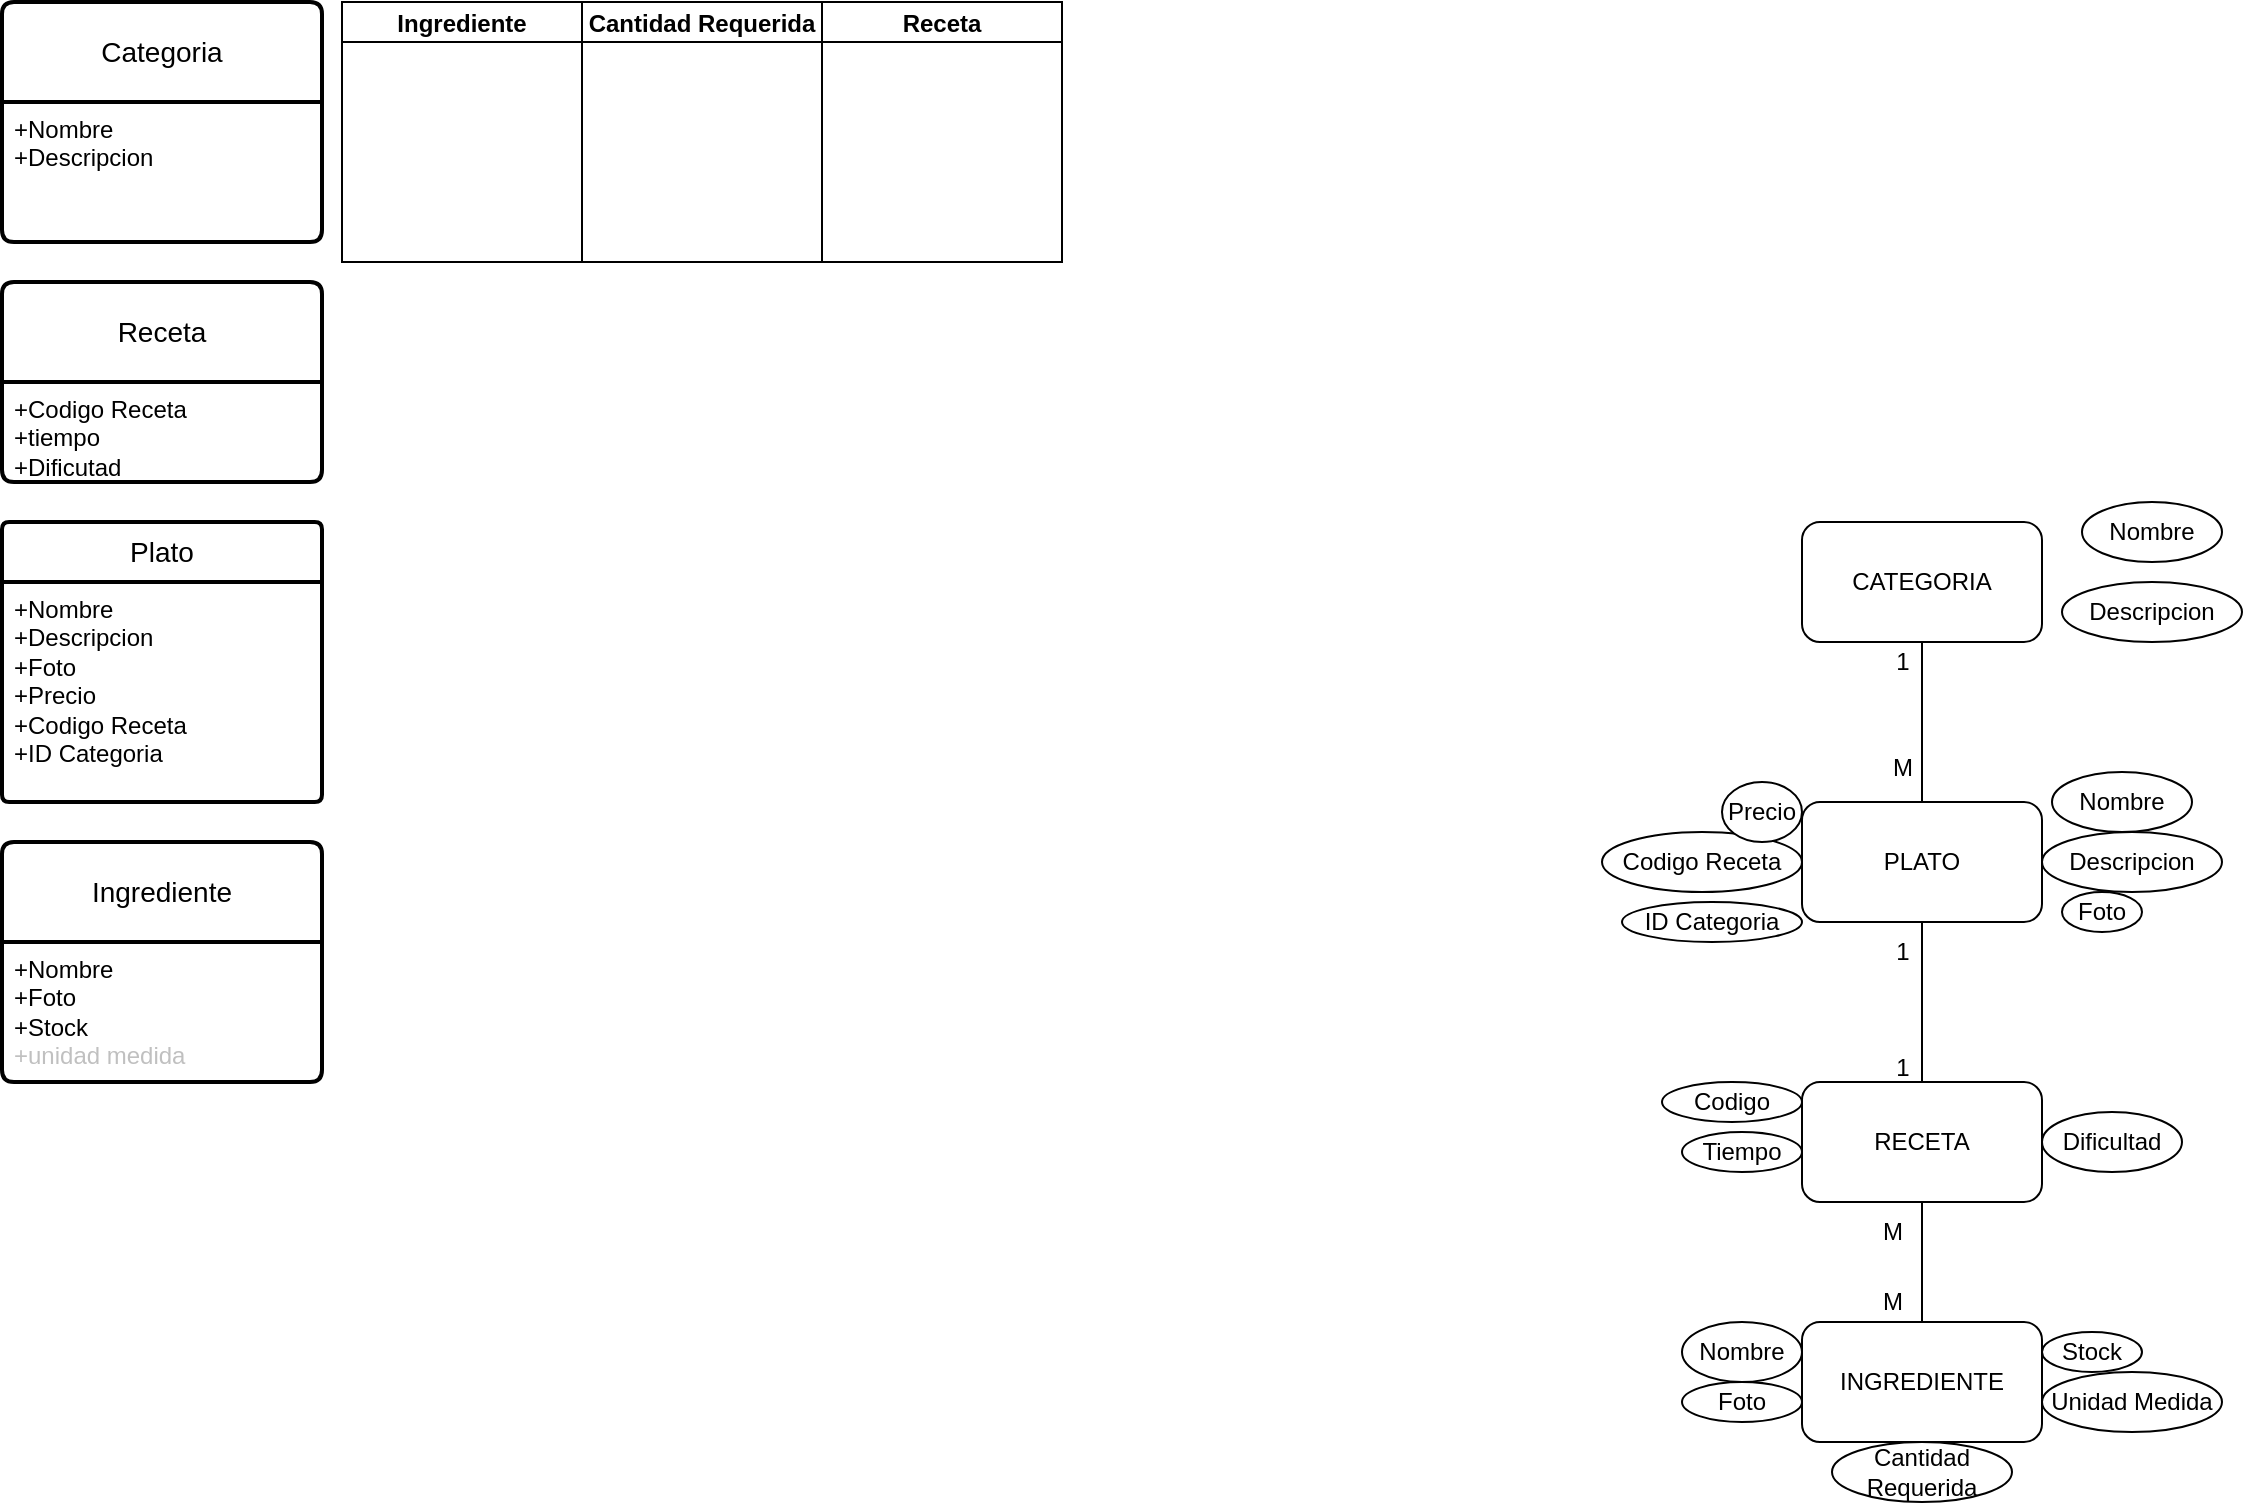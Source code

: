 <mxfile>
    <diagram id="2Zi4pnlIupRuqGsFfzYi" name="Page-1">
        <mxGraphModel dx="2299" dy="1124" grid="1" gridSize="10" guides="1" tooltips="1" connect="1" arrows="1" fold="1" page="1" pageScale="1" pageWidth="1654" pageHeight="1169" math="0" shadow="0">
            <root>
                <mxCell id="0"/>
                <mxCell id="1" parent="0"/>
                <mxCell id="2" value="Receta" style="swimlane;childLayout=stackLayout;horizontal=1;startSize=50;horizontalStack=0;rounded=1;fontSize=14;fontStyle=0;strokeWidth=2;resizeParent=0;resizeLast=1;shadow=0;dashed=0;align=center;arcSize=4;whiteSpace=wrap;html=1;" vertex="1" parent="1">
                    <mxGeometry x="10" y="160" width="160" height="100" as="geometry"/>
                </mxCell>
                <mxCell id="3" value="+Codigo Receta&lt;br&gt;+tiempo&lt;div&gt;+Dificutad&lt;/div&gt;&lt;div&gt;&lt;br&gt;&lt;/div&gt;" style="align=left;strokeColor=none;fillColor=none;spacingLeft=4;fontSize=12;verticalAlign=top;resizable=0;rotatable=0;part=1;html=1;" vertex="1" parent="2">
                    <mxGeometry y="50" width="160" height="50" as="geometry"/>
                </mxCell>
                <mxCell id="5" value="Plato" style="swimlane;childLayout=stackLayout;horizontal=1;startSize=30;horizontalStack=0;rounded=1;fontSize=14;fontStyle=0;strokeWidth=2;resizeParent=0;resizeLast=1;shadow=0;dashed=0;align=center;arcSize=4;whiteSpace=wrap;html=1;" vertex="1" parent="1">
                    <mxGeometry x="10" y="280" width="160" height="140" as="geometry"/>
                </mxCell>
                <mxCell id="6" value="+Nombre&lt;br&gt;+Descripcion&lt;br&gt;+Foto&lt;div&gt;+Precio&lt;/div&gt;&lt;div&gt;+Codigo Receta&lt;/div&gt;&lt;div&gt;+ID Categoria&lt;/div&gt;" style="align=left;strokeColor=none;fillColor=none;spacingLeft=4;fontSize=12;verticalAlign=top;resizable=0;rotatable=0;part=1;html=1;" vertex="1" parent="5">
                    <mxGeometry y="30" width="160" height="110" as="geometry"/>
                </mxCell>
                <mxCell id="7" value="Categoria" style="swimlane;childLayout=stackLayout;horizontal=1;startSize=50;horizontalStack=0;rounded=1;fontSize=14;fontStyle=0;strokeWidth=2;resizeParent=0;resizeLast=1;shadow=0;dashed=0;align=center;arcSize=4;whiteSpace=wrap;html=1;" vertex="1" parent="1">
                    <mxGeometry x="10" y="20" width="160" height="120" as="geometry"/>
                </mxCell>
                <mxCell id="8" value="+Nombre&lt;br&gt;+Descripcion&lt;div&gt;&lt;br/&gt;&lt;/div&gt;" style="align=left;strokeColor=none;fillColor=none;spacingLeft=4;fontSize=12;verticalAlign=top;resizable=0;rotatable=0;part=1;html=1;" vertex="1" parent="7">
                    <mxGeometry y="50" width="160" height="70" as="geometry"/>
                </mxCell>
                <mxCell id="9" value="Ingrediente" style="swimlane;childLayout=stackLayout;horizontal=1;startSize=50;horizontalStack=0;rounded=1;fontSize=14;fontStyle=0;strokeWidth=2;resizeParent=0;resizeLast=1;shadow=0;dashed=0;align=center;arcSize=4;whiteSpace=wrap;html=1;" vertex="1" parent="1">
                    <mxGeometry x="10" y="440" width="160" height="120" as="geometry"/>
                </mxCell>
                <mxCell id="10" value="+Nombre&lt;div&gt;+Foto&lt;br&gt;+Stock&lt;/div&gt;&lt;div&gt;&lt;span style=&quot;color: rgb(192, 192, 192);&quot;&gt;+unidad medida&lt;/span&gt;&lt;/div&gt;" style="align=left;strokeColor=none;fillColor=none;spacingLeft=4;fontSize=12;verticalAlign=top;resizable=0;rotatable=0;part=1;html=1;" vertex="1" parent="9">
                    <mxGeometry y="50" width="160" height="70" as="geometry"/>
                </mxCell>
                <mxCell id="16" value="" style="group" vertex="1" connectable="0" parent="1">
                    <mxGeometry x="180" y="20" width="360" height="130" as="geometry"/>
                </mxCell>
                <mxCell id="12" value="Ingrediente" style="swimlane;startSize=20;" vertex="1" parent="16">
                    <mxGeometry width="120" height="130" as="geometry"/>
                </mxCell>
                <mxCell id="13" value="Cantidad Requerida" style="swimlane;startSize=20;" vertex="1" parent="16">
                    <mxGeometry x="120" width="120" height="130" as="geometry"/>
                </mxCell>
                <mxCell id="14" value="Receta" style="swimlane;startSize=20;" vertex="1" parent="16">
                    <mxGeometry x="240" width="120" height="130" as="geometry"/>
                </mxCell>
                <mxCell id="17" value="INGREDIENTE" style="rounded=1;whiteSpace=wrap;html=1;" vertex="1" parent="1">
                    <mxGeometry x="910" y="680" width="120" height="60" as="geometry"/>
                </mxCell>
                <mxCell id="18" value="PLATO" style="rounded=1;whiteSpace=wrap;html=1;" vertex="1" parent="1">
                    <mxGeometry x="910" y="420" width="120" height="60" as="geometry"/>
                </mxCell>
                <mxCell id="19" value="RECETA" style="rounded=1;whiteSpace=wrap;html=1;" vertex="1" parent="1">
                    <mxGeometry x="910" y="560" width="120" height="60" as="geometry"/>
                </mxCell>
                <mxCell id="20" value="CATEGORIA" style="rounded=1;whiteSpace=wrap;html=1;" vertex="1" parent="1">
                    <mxGeometry x="910" y="280" width="120" height="60" as="geometry"/>
                </mxCell>
                <mxCell id="23" value="Unidad Medida" style="ellipse;whiteSpace=wrap;html=1;" vertex="1" parent="1">
                    <mxGeometry x="1030" y="705" width="90" height="30" as="geometry"/>
                </mxCell>
                <mxCell id="24" value="Stock" style="ellipse;whiteSpace=wrap;html=1;" vertex="1" parent="1">
                    <mxGeometry x="1030" y="685" width="50" height="20" as="geometry"/>
                </mxCell>
                <mxCell id="25" value="Foto" style="ellipse;whiteSpace=wrap;html=1;" vertex="1" parent="1">
                    <mxGeometry x="850" y="710" width="60" height="20" as="geometry"/>
                </mxCell>
                <mxCell id="26" value="Nombre" style="ellipse;whiteSpace=wrap;html=1;" vertex="1" parent="1">
                    <mxGeometry x="850" y="680" width="60" height="30" as="geometry"/>
                </mxCell>
                <mxCell id="27" value="Dificultad" style="ellipse;whiteSpace=wrap;html=1;" vertex="1" parent="1">
                    <mxGeometry x="1030" y="575" width="70" height="30" as="geometry"/>
                </mxCell>
                <mxCell id="28" value="Tiempo" style="ellipse;whiteSpace=wrap;html=1;" vertex="1" parent="1">
                    <mxGeometry x="850" y="585" width="60" height="20" as="geometry"/>
                </mxCell>
                <mxCell id="29" value="Codigo" style="ellipse;whiteSpace=wrap;html=1;" vertex="1" parent="1">
                    <mxGeometry x="840" y="560" width="70" height="20" as="geometry"/>
                </mxCell>
                <mxCell id="30" value="ID Categoria" style="ellipse;whiteSpace=wrap;html=1;" vertex="1" parent="1">
                    <mxGeometry x="820" y="470" width="90" height="20" as="geometry"/>
                </mxCell>
                <mxCell id="31" value="Codigo Receta" style="ellipse;whiteSpace=wrap;html=1;" vertex="1" parent="1">
                    <mxGeometry x="810" y="435" width="100" height="30" as="geometry"/>
                </mxCell>
                <mxCell id="32" value="Precio" style="ellipse;whiteSpace=wrap;html=1;" vertex="1" parent="1">
                    <mxGeometry x="870" y="410" width="40" height="30" as="geometry"/>
                </mxCell>
                <mxCell id="33" value="Foto" style="ellipse;whiteSpace=wrap;html=1;" vertex="1" parent="1">
                    <mxGeometry x="1040" y="465" width="40" height="20" as="geometry"/>
                </mxCell>
                <mxCell id="34" value="Descripcion" style="ellipse;whiteSpace=wrap;html=1;" vertex="1" parent="1">
                    <mxGeometry x="1040" y="310" width="90" height="30" as="geometry"/>
                </mxCell>
                <mxCell id="35" value="Nombre" style="ellipse;whiteSpace=wrap;html=1;" vertex="1" parent="1">
                    <mxGeometry x="1050" y="270" width="70" height="30" as="geometry"/>
                </mxCell>
                <mxCell id="37" value="Descripcion" style="ellipse;whiteSpace=wrap;html=1;" vertex="1" parent="1">
                    <mxGeometry x="1030" y="435" width="90" height="30" as="geometry"/>
                </mxCell>
                <mxCell id="38" value="Nombre" style="ellipse;whiteSpace=wrap;html=1;" vertex="1" parent="1">
                    <mxGeometry x="1035" y="405" width="70" height="30" as="geometry"/>
                </mxCell>
                <mxCell id="40" value="" style="endArrow=none;html=1;entryX=0.5;entryY=1;entryDx=0;entryDy=0;exitX=0.5;exitY=0;exitDx=0;exitDy=0;" edge="1" parent="1" source="19" target="18">
                    <mxGeometry width="50" height="50" relative="1" as="geometry">
                        <mxPoint x="960" y="540" as="sourcePoint"/>
                        <mxPoint x="1010" y="490" as="targetPoint"/>
                    </mxGeometry>
                </mxCell>
                <mxCell id="41" value="1" style="text;html=1;align=center;verticalAlign=middle;resizable=0;points=[];autosize=1;strokeColor=none;fillColor=none;" vertex="1" parent="1">
                    <mxGeometry x="945" y="538" width="30" height="30" as="geometry"/>
                </mxCell>
                <mxCell id="42" value="1" style="text;html=1;align=center;verticalAlign=middle;resizable=0;points=[];autosize=1;strokeColor=none;fillColor=none;" vertex="1" parent="1">
                    <mxGeometry x="945" y="480" width="30" height="30" as="geometry"/>
                </mxCell>
                <mxCell id="44" value="" style="endArrow=none;html=1;entryX=0.5;entryY=1;entryDx=0;entryDy=0;exitX=0.5;exitY=0;exitDx=0;exitDy=0;" edge="1" parent="1" source="18" target="20">
                    <mxGeometry width="50" height="50" relative="1" as="geometry">
                        <mxPoint x="980" y="570" as="sourcePoint"/>
                        <mxPoint x="980" y="490" as="targetPoint"/>
                    </mxGeometry>
                </mxCell>
                <mxCell id="45" value="1" style="text;html=1;align=center;verticalAlign=middle;resizable=0;points=[];autosize=1;strokeColor=none;fillColor=none;" vertex="1" parent="1">
                    <mxGeometry x="945" y="335" width="30" height="30" as="geometry"/>
                </mxCell>
                <mxCell id="46" value="M" style="text;html=1;align=center;verticalAlign=middle;resizable=0;points=[];autosize=1;strokeColor=none;fillColor=none;" vertex="1" parent="1">
                    <mxGeometry x="945" y="388" width="30" height="30" as="geometry"/>
                </mxCell>
                <mxCell id="47" value="" style="endArrow=none;html=1;entryX=0.5;entryY=0;entryDx=0;entryDy=0;exitX=0.5;exitY=1;exitDx=0;exitDy=0;" edge="1" parent="1" source="19" target="17">
                    <mxGeometry width="50" height="50" relative="1" as="geometry">
                        <mxPoint x="980" y="570" as="sourcePoint"/>
                        <mxPoint x="980" y="490" as="targetPoint"/>
                    </mxGeometry>
                </mxCell>
                <mxCell id="48" value="M" style="text;html=1;align=center;verticalAlign=middle;resizable=0;points=[];autosize=1;strokeColor=none;fillColor=none;" vertex="1" parent="1">
                    <mxGeometry x="940" y="655" width="30" height="30" as="geometry"/>
                </mxCell>
                <mxCell id="49" value="M" style="text;html=1;align=center;verticalAlign=middle;resizable=0;points=[];autosize=1;strokeColor=none;fillColor=none;" vertex="1" parent="1">
                    <mxGeometry x="940" y="620" width="30" height="30" as="geometry"/>
                </mxCell>
                <mxCell id="50" value="Cantidad Requerida" style="ellipse;whiteSpace=wrap;html=1;" vertex="1" parent="1">
                    <mxGeometry x="925" y="740" width="90" height="30" as="geometry"/>
                </mxCell>
            </root>
        </mxGraphModel>
    </diagram>
</mxfile>